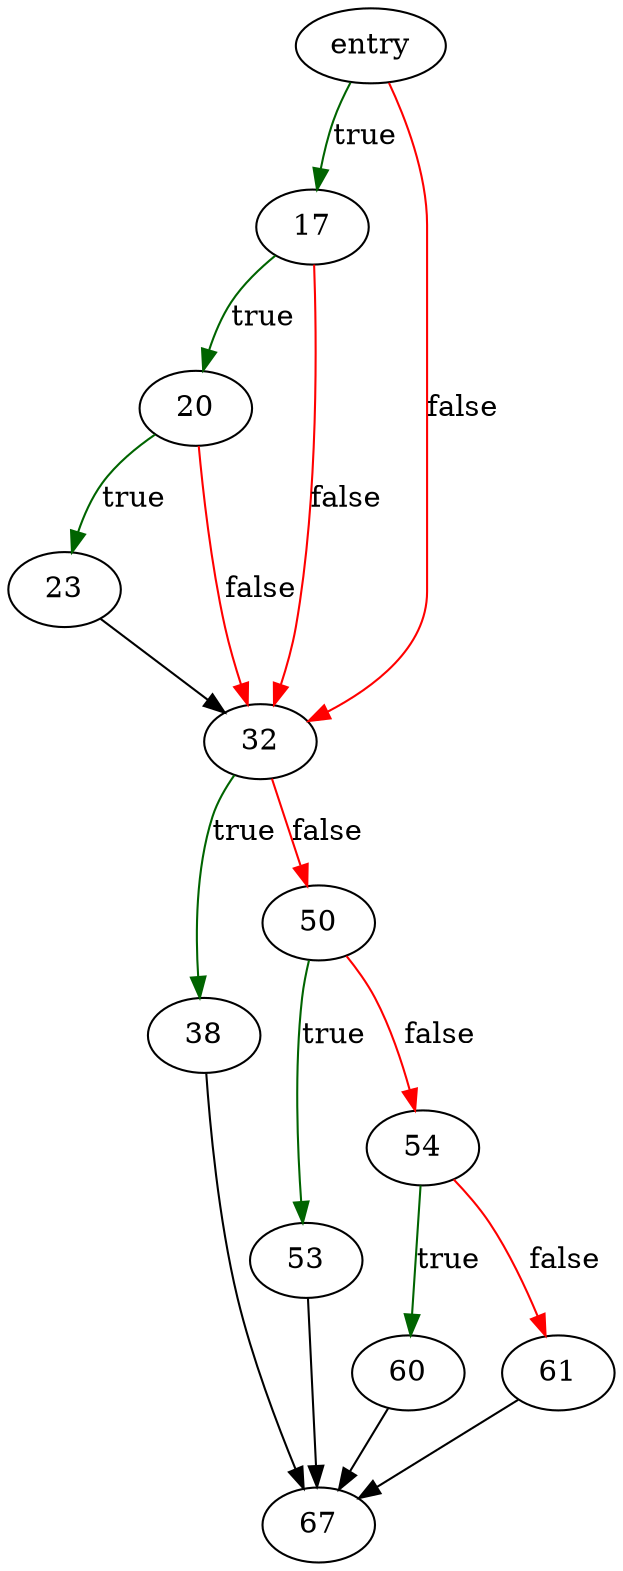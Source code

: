 digraph "exprMightBeIndexed" {
	// Node definitions.
	5 [label=entry];
	17;
	20;
	23;
	32;
	38;
	50;
	53;
	54;
	60;
	61;
	67;

	// Edge definitions.
	5 -> 17 [
		color=darkgreen
		label=true
	];
	5 -> 32 [
		color=red
		label=false
	];
	17 -> 20 [
		color=darkgreen
		label=true
	];
	17 -> 32 [
		color=red
		label=false
	];
	20 -> 23 [
		color=darkgreen
		label=true
	];
	20 -> 32 [
		color=red
		label=false
	];
	23 -> 32;
	32 -> 38 [
		color=darkgreen
		label=true
	];
	32 -> 50 [
		color=red
		label=false
	];
	38 -> 67;
	50 -> 53 [
		color=darkgreen
		label=true
	];
	50 -> 54 [
		color=red
		label=false
	];
	53 -> 67;
	54 -> 60 [
		color=darkgreen
		label=true
	];
	54 -> 61 [
		color=red
		label=false
	];
	60 -> 67;
	61 -> 67;
}